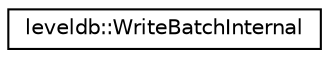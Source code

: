 digraph "Graphical Class Hierarchy"
{
  edge [fontname="Helvetica",fontsize="10",labelfontname="Helvetica",labelfontsize="10"];
  node [fontname="Helvetica",fontsize="10",shape=record];
  rankdir="LR";
  Node1 [label="leveldb::WriteBatchInternal",height=0.2,width=0.4,color="black", fillcolor="white", style="filled",URL="$classleveldb_1_1_write_batch_internal.html"];
}
